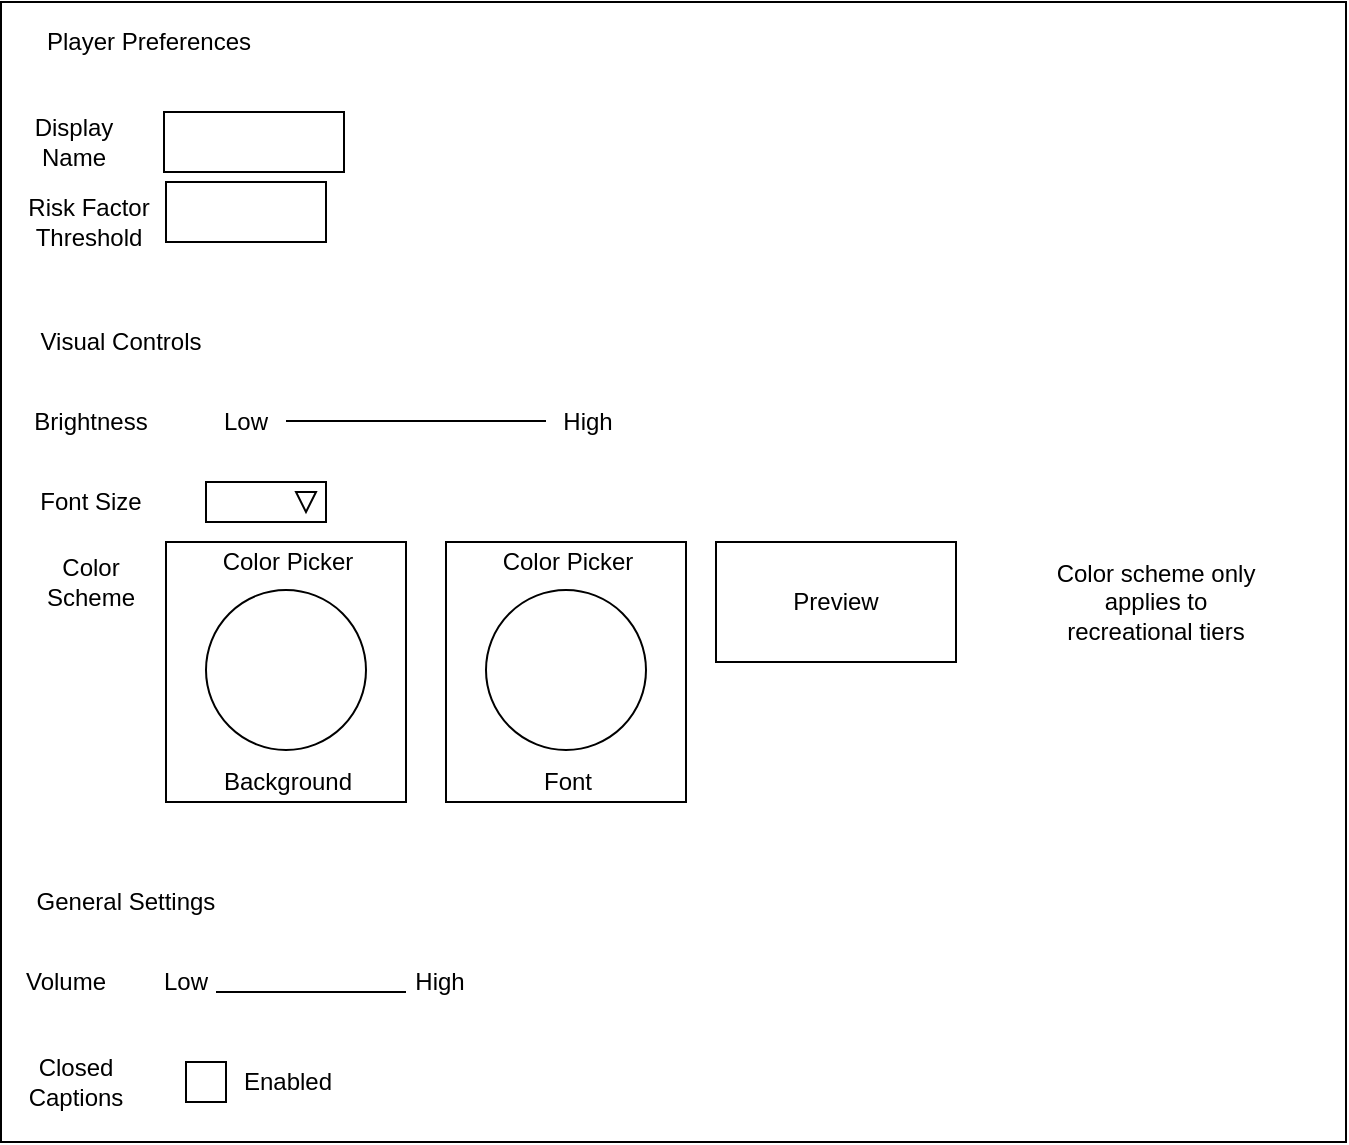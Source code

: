 <mxfile version="14.6.11" type="device"><diagram id="No1lo1swbSN2iYPhNtDM" name="Page-1"><mxGraphModel dx="1038" dy="547" grid="1" gridSize="10" guides="1" tooltips="1" connect="1" arrows="1" fold="1" page="1" pageScale="1" pageWidth="850" pageHeight="1100" math="0" shadow="0"><root><mxCell id="0"/><mxCell id="1" parent="0"/><mxCell id="iXmVVJ4Z-cS20qe_VOBc-42" value="" style="rounded=0;whiteSpace=wrap;html=1;" vertex="1" parent="1"><mxGeometry x="67.5" y="80" width="672.5" height="570" as="geometry"/></mxCell><mxCell id="iXmVVJ4Z-cS20qe_VOBc-1" value="Display Name" style="text;html=1;strokeColor=none;fillColor=none;align=center;verticalAlign=middle;whiteSpace=wrap;rounded=0;" vertex="1" parent="1"><mxGeometry x="69" y="140" width="70" height="20" as="geometry"/></mxCell><mxCell id="iXmVVJ4Z-cS20qe_VOBc-2" value="" style="rounded=0;whiteSpace=wrap;html=1;" vertex="1" parent="1"><mxGeometry x="149" y="135" width="90" height="30" as="geometry"/></mxCell><mxCell id="iXmVVJ4Z-cS20qe_VOBc-3" value="Risk Factor Threshold" style="text;html=1;strokeColor=none;fillColor=none;align=center;verticalAlign=middle;whiteSpace=wrap;rounded=0;" vertex="1" parent="1"><mxGeometry x="69" y="180" width="85" height="20" as="geometry"/></mxCell><mxCell id="iXmVVJ4Z-cS20qe_VOBc-4" value="" style="rounded=0;whiteSpace=wrap;html=1;" vertex="1" parent="1"><mxGeometry x="150" y="170" width="80" height="30" as="geometry"/></mxCell><mxCell id="iXmVVJ4Z-cS20qe_VOBc-5" value="Visual Controls" style="text;html=1;strokeColor=none;fillColor=none;align=center;verticalAlign=middle;whiteSpace=wrap;rounded=0;" vertex="1" parent="1"><mxGeometry x="85" y="240" width="85" height="20" as="geometry"/></mxCell><mxCell id="iXmVVJ4Z-cS20qe_VOBc-6" value="Brightness" style="text;html=1;strokeColor=none;fillColor=none;align=center;verticalAlign=middle;whiteSpace=wrap;rounded=0;" vertex="1" parent="1"><mxGeometry x="85" y="280" width="55" height="20" as="geometry"/></mxCell><mxCell id="iXmVVJ4Z-cS20qe_VOBc-7" value="Font Size" style="text;html=1;strokeColor=none;fillColor=none;align=center;verticalAlign=middle;whiteSpace=wrap;rounded=0;" vertex="1" parent="1"><mxGeometry x="85" y="320" width="55" height="20" as="geometry"/></mxCell><mxCell id="iXmVVJ4Z-cS20qe_VOBc-8" value="Color Scheme" style="text;html=1;strokeColor=none;fillColor=none;align=center;verticalAlign=middle;whiteSpace=wrap;rounded=0;" vertex="1" parent="1"><mxGeometry x="80" y="360" width="65" height="20" as="geometry"/></mxCell><mxCell id="iXmVVJ4Z-cS20qe_VOBc-10" value="" style="endArrow=none;html=1;" edge="1" parent="1"><mxGeometry width="50" height="50" relative="1" as="geometry"><mxPoint x="210" y="289.5" as="sourcePoint"/><mxPoint x="340" y="289.5" as="targetPoint"/></mxGeometry></mxCell><mxCell id="iXmVVJ4Z-cS20qe_VOBc-11" value="High" style="text;html=1;strokeColor=none;fillColor=none;align=center;verticalAlign=middle;whiteSpace=wrap;rounded=0;" vertex="1" parent="1"><mxGeometry x="341" y="280" width="40" height="20" as="geometry"/></mxCell><mxCell id="iXmVVJ4Z-cS20qe_VOBc-12" value="Low" style="text;html=1;strokeColor=none;fillColor=none;align=center;verticalAlign=middle;whiteSpace=wrap;rounded=0;" vertex="1" parent="1"><mxGeometry x="170" y="280" width="40" height="20" as="geometry"/></mxCell><mxCell id="iXmVVJ4Z-cS20qe_VOBc-13" value="" style="rounded=0;whiteSpace=wrap;html=1;" vertex="1" parent="1"><mxGeometry x="170" y="320" width="60" height="20" as="geometry"/></mxCell><mxCell id="iXmVVJ4Z-cS20qe_VOBc-15" value="" style="triangle;whiteSpace=wrap;html=1;rotation=90;" vertex="1" parent="1"><mxGeometry x="215" y="325" width="10" height="10" as="geometry"/></mxCell><mxCell id="iXmVVJ4Z-cS20qe_VOBc-22" value="" style="rounded=0;whiteSpace=wrap;html=1;" vertex="1" parent="1"><mxGeometry x="150" y="350" width="120" height="130" as="geometry"/></mxCell><mxCell id="iXmVVJ4Z-cS20qe_VOBc-23" value="" style="ellipse;whiteSpace=wrap;html=1;aspect=fixed;" vertex="1" parent="1"><mxGeometry x="170" y="374" width="80" height="80" as="geometry"/></mxCell><mxCell id="iXmVVJ4Z-cS20qe_VOBc-24" value="Color Picker" style="text;html=1;strokeColor=none;fillColor=none;align=center;verticalAlign=middle;whiteSpace=wrap;rounded=0;" vertex="1" parent="1"><mxGeometry x="161" y="350" width="100" height="20" as="geometry"/></mxCell><mxCell id="iXmVVJ4Z-cS20qe_VOBc-26" value="" style="rounded=0;whiteSpace=wrap;html=1;" vertex="1" parent="1"><mxGeometry x="290" y="350" width="120" height="130" as="geometry"/></mxCell><mxCell id="iXmVVJ4Z-cS20qe_VOBc-27" value="" style="ellipse;whiteSpace=wrap;html=1;aspect=fixed;" vertex="1" parent="1"><mxGeometry x="310" y="374" width="80" height="80" as="geometry"/></mxCell><mxCell id="iXmVVJ4Z-cS20qe_VOBc-28" value="Color Picker" style="text;html=1;strokeColor=none;fillColor=none;align=center;verticalAlign=middle;whiteSpace=wrap;rounded=0;" vertex="1" parent="1"><mxGeometry x="301" y="350" width="100" height="20" as="geometry"/></mxCell><mxCell id="iXmVVJ4Z-cS20qe_VOBc-29" value="Background" style="text;html=1;strokeColor=none;fillColor=none;align=center;verticalAlign=middle;whiteSpace=wrap;rounded=0;" vertex="1" parent="1"><mxGeometry x="191" y="460" width="40" height="20" as="geometry"/></mxCell><mxCell id="iXmVVJ4Z-cS20qe_VOBc-30" value="Font" style="text;html=1;strokeColor=none;fillColor=none;align=center;verticalAlign=middle;whiteSpace=wrap;rounded=0;" vertex="1" parent="1"><mxGeometry x="331" y="460" width="40" height="20" as="geometry"/></mxCell><mxCell id="iXmVVJ4Z-cS20qe_VOBc-31" value="Preview" style="rounded=0;whiteSpace=wrap;html=1;" vertex="1" parent="1"><mxGeometry x="425" y="350" width="120" height="60" as="geometry"/></mxCell><mxCell id="iXmVVJ4Z-cS20qe_VOBc-32" value="Color scheme only applies to recreational tiers" style="text;html=1;strokeColor=none;fillColor=none;align=center;verticalAlign=middle;whiteSpace=wrap;rounded=0;" vertex="1" parent="1"><mxGeometry x="590" y="360" width="110" height="40" as="geometry"/></mxCell><mxCell id="iXmVVJ4Z-cS20qe_VOBc-33" value="General Settings" style="text;html=1;strokeColor=none;fillColor=none;align=center;verticalAlign=middle;whiteSpace=wrap;rounded=0;" vertex="1" parent="1"><mxGeometry x="80" y="520" width="100" height="20" as="geometry"/></mxCell><mxCell id="iXmVVJ4Z-cS20qe_VOBc-34" value="Volume" style="text;html=1;strokeColor=none;fillColor=none;align=center;verticalAlign=middle;whiteSpace=wrap;rounded=0;" vertex="1" parent="1"><mxGeometry x="80" y="560" width="40" height="20" as="geometry"/></mxCell><mxCell id="iXmVVJ4Z-cS20qe_VOBc-35" value="" style="endArrow=none;html=1;" edge="1" parent="1"><mxGeometry width="50" height="50" relative="1" as="geometry"><mxPoint x="175" y="575" as="sourcePoint"/><mxPoint x="270" y="575" as="targetPoint"/></mxGeometry></mxCell><mxCell id="iXmVVJ4Z-cS20qe_VOBc-36" value="Low" style="text;html=1;strokeColor=none;fillColor=none;align=center;verticalAlign=middle;whiteSpace=wrap;rounded=0;" vertex="1" parent="1"><mxGeometry x="140" y="560" width="40" height="20" as="geometry"/></mxCell><mxCell id="iXmVVJ4Z-cS20qe_VOBc-37" value="High" style="text;html=1;strokeColor=none;fillColor=none;align=center;verticalAlign=middle;whiteSpace=wrap;rounded=0;" vertex="1" parent="1"><mxGeometry x="267" y="560" width="40" height="20" as="geometry"/></mxCell><mxCell id="iXmVVJ4Z-cS20qe_VOBc-38" value="Closed Captions" style="text;html=1;strokeColor=none;fillColor=none;align=center;verticalAlign=middle;whiteSpace=wrap;rounded=0;" vertex="1" parent="1"><mxGeometry x="80" y="610" width="50" height="20" as="geometry"/></mxCell><mxCell id="iXmVVJ4Z-cS20qe_VOBc-39" value="" style="rounded=0;whiteSpace=wrap;html=1;" vertex="1" parent="1"><mxGeometry x="160" y="610" width="20" height="20" as="geometry"/></mxCell><mxCell id="iXmVVJ4Z-cS20qe_VOBc-40" value="Enabled" style="text;html=1;strokeColor=none;fillColor=none;align=center;verticalAlign=middle;whiteSpace=wrap;rounded=0;" vertex="1" parent="1"><mxGeometry x="191" y="610" width="40" height="20" as="geometry"/></mxCell><mxCell id="iXmVVJ4Z-cS20qe_VOBc-44" value="Player Preferences" style="text;html=1;strokeColor=none;fillColor=none;align=center;verticalAlign=middle;whiteSpace=wrap;rounded=0;" vertex="1" parent="1"><mxGeometry x="84" y="90" width="115" height="20" as="geometry"/></mxCell></root></mxGraphModel></diagram></mxfile>